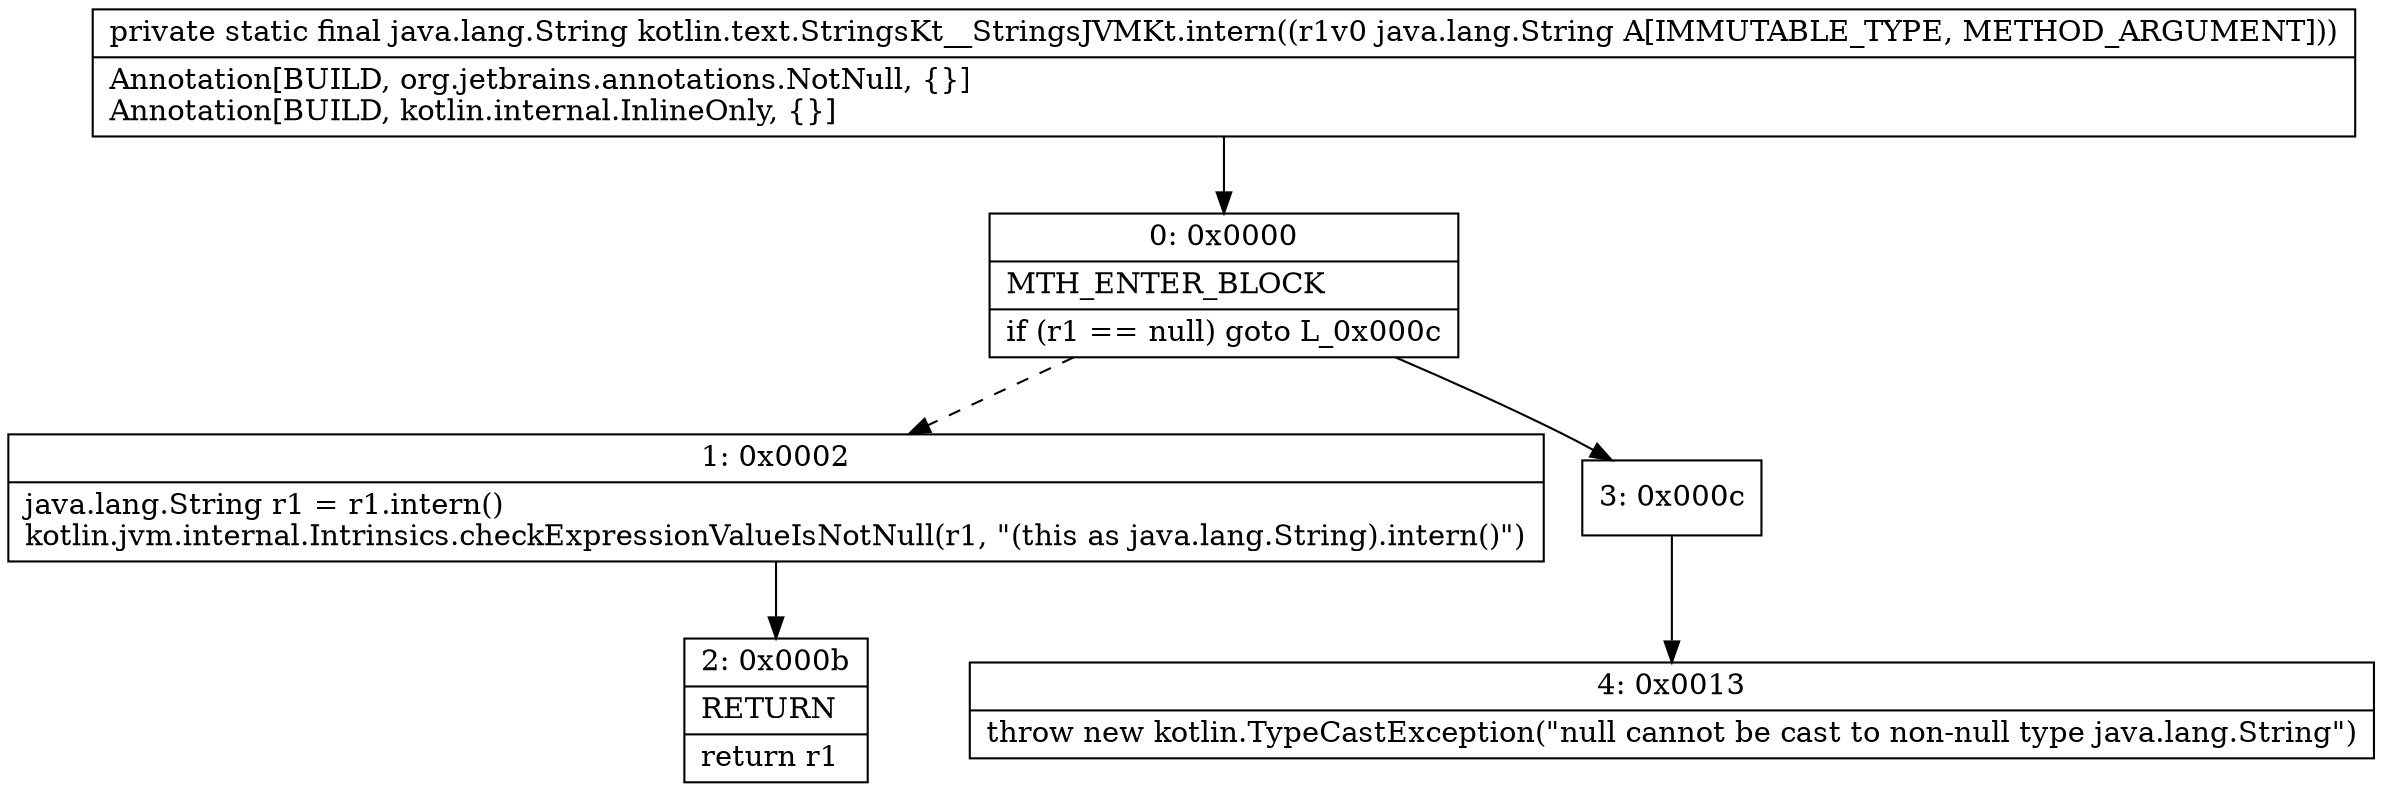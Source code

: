 digraph "CFG forkotlin.text.StringsKt__StringsJVMKt.intern(Ljava\/lang\/String;)Ljava\/lang\/String;" {
Node_0 [shape=record,label="{0\:\ 0x0000|MTH_ENTER_BLOCK\l|if (r1 == null) goto L_0x000c\l}"];
Node_1 [shape=record,label="{1\:\ 0x0002|java.lang.String r1 = r1.intern()\lkotlin.jvm.internal.Intrinsics.checkExpressionValueIsNotNull(r1, \"(this as java.lang.String).intern()\")\l}"];
Node_2 [shape=record,label="{2\:\ 0x000b|RETURN\l|return r1\l}"];
Node_3 [shape=record,label="{3\:\ 0x000c}"];
Node_4 [shape=record,label="{4\:\ 0x0013|throw new kotlin.TypeCastException(\"null cannot be cast to non\-null type java.lang.String\")\l}"];
MethodNode[shape=record,label="{private static final java.lang.String kotlin.text.StringsKt__StringsJVMKt.intern((r1v0 java.lang.String A[IMMUTABLE_TYPE, METHOD_ARGUMENT]))  | Annotation[BUILD, org.jetbrains.annotations.NotNull, \{\}]\lAnnotation[BUILD, kotlin.internal.InlineOnly, \{\}]\l}"];
MethodNode -> Node_0;
Node_0 -> Node_1[style=dashed];
Node_0 -> Node_3;
Node_1 -> Node_2;
Node_3 -> Node_4;
}

